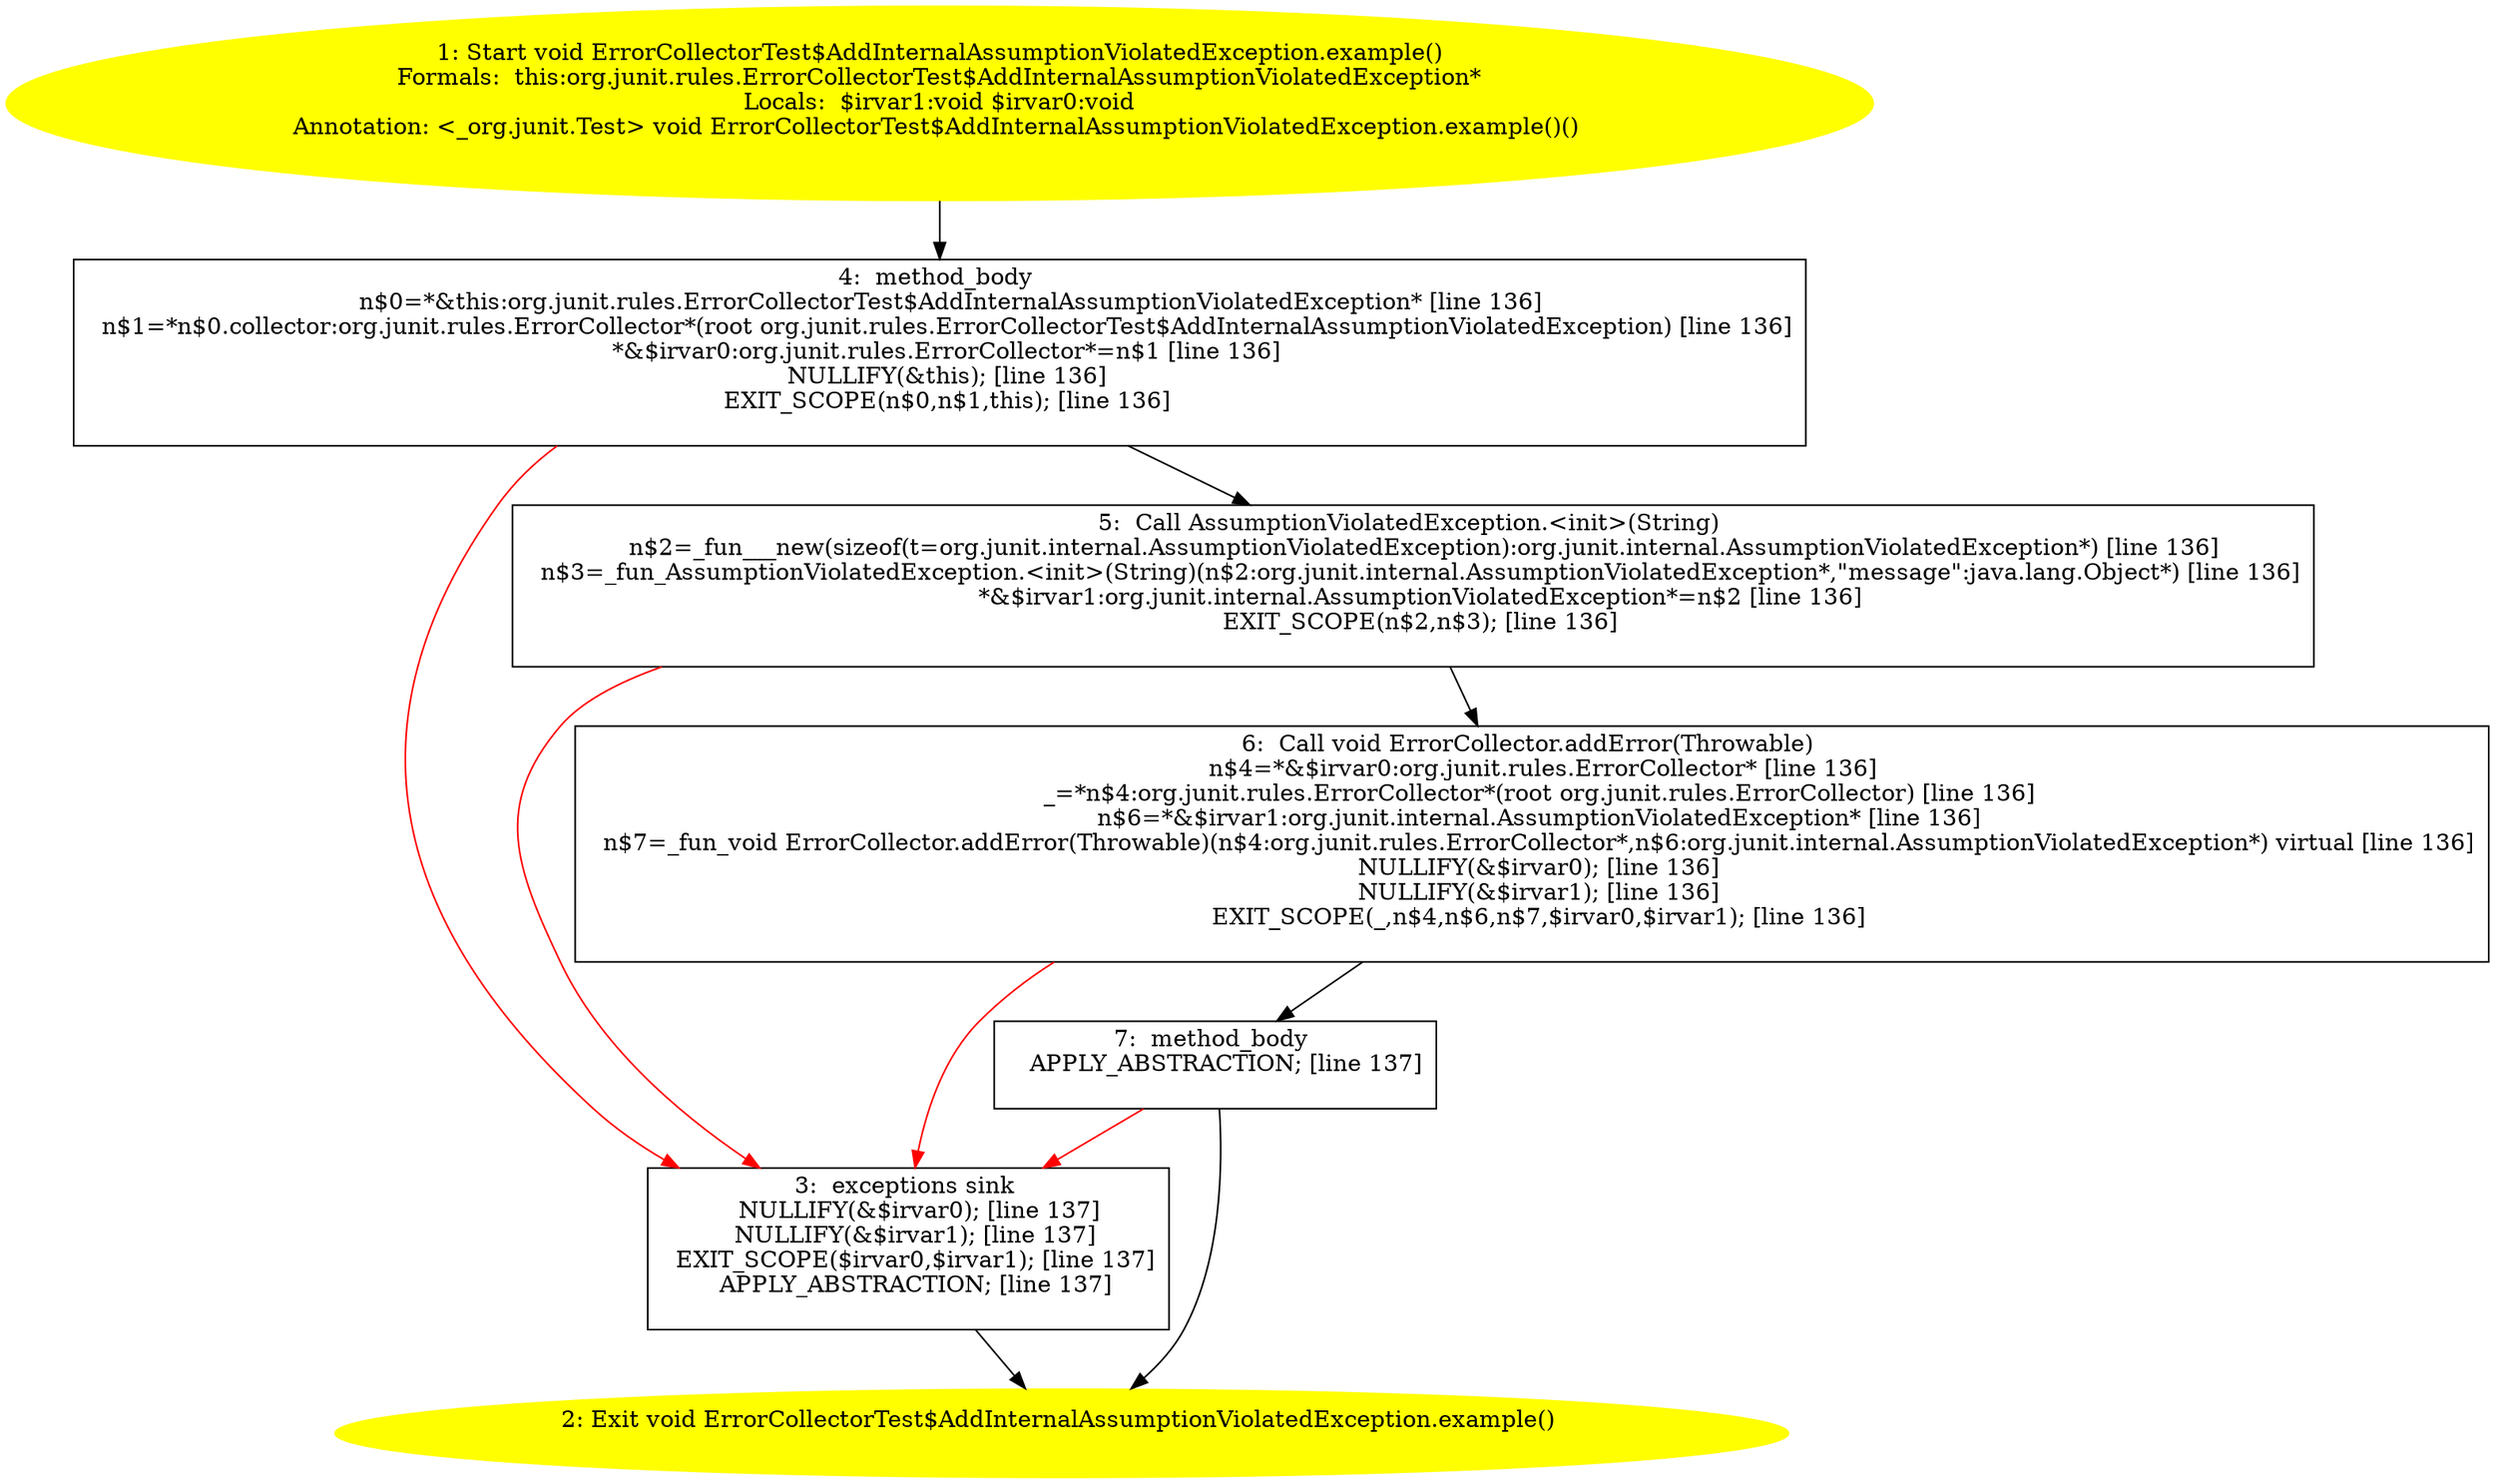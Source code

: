 /* @generated */
digraph cfg {
"org.junit.rules.ErrorCollectorTest$AddInternalAssumptionViolatedException.example():void.1df57e29a3c6c83dfbe0211d8e22aff7_1" [label="1: Start void ErrorCollectorTest$AddInternalAssumptionViolatedException.example()\nFormals:  this:org.junit.rules.ErrorCollectorTest$AddInternalAssumptionViolatedException*\nLocals:  $irvar1:void $irvar0:void\nAnnotation: <_org.junit.Test> void ErrorCollectorTest$AddInternalAssumptionViolatedException.example()() \n  " color=yellow style=filled]
	

	 "org.junit.rules.ErrorCollectorTest$AddInternalAssumptionViolatedException.example():void.1df57e29a3c6c83dfbe0211d8e22aff7_1" -> "org.junit.rules.ErrorCollectorTest$AddInternalAssumptionViolatedException.example():void.1df57e29a3c6c83dfbe0211d8e22aff7_4" ;
"org.junit.rules.ErrorCollectorTest$AddInternalAssumptionViolatedException.example():void.1df57e29a3c6c83dfbe0211d8e22aff7_2" [label="2: Exit void ErrorCollectorTest$AddInternalAssumptionViolatedException.example() \n  " color=yellow style=filled]
	

"org.junit.rules.ErrorCollectorTest$AddInternalAssumptionViolatedException.example():void.1df57e29a3c6c83dfbe0211d8e22aff7_3" [label="3:  exceptions sink \n   NULLIFY(&$irvar0); [line 137]\n  NULLIFY(&$irvar1); [line 137]\n  EXIT_SCOPE($irvar0,$irvar1); [line 137]\n  APPLY_ABSTRACTION; [line 137]\n " shape="box"]
	

	 "org.junit.rules.ErrorCollectorTest$AddInternalAssumptionViolatedException.example():void.1df57e29a3c6c83dfbe0211d8e22aff7_3" -> "org.junit.rules.ErrorCollectorTest$AddInternalAssumptionViolatedException.example():void.1df57e29a3c6c83dfbe0211d8e22aff7_2" ;
"org.junit.rules.ErrorCollectorTest$AddInternalAssumptionViolatedException.example():void.1df57e29a3c6c83dfbe0211d8e22aff7_4" [label="4:  method_body \n   n$0=*&this:org.junit.rules.ErrorCollectorTest$AddInternalAssumptionViolatedException* [line 136]\n  n$1=*n$0.collector:org.junit.rules.ErrorCollector*(root org.junit.rules.ErrorCollectorTest$AddInternalAssumptionViolatedException) [line 136]\n  *&$irvar0:org.junit.rules.ErrorCollector*=n$1 [line 136]\n  NULLIFY(&this); [line 136]\n  EXIT_SCOPE(n$0,n$1,this); [line 136]\n " shape="box"]
	

	 "org.junit.rules.ErrorCollectorTest$AddInternalAssumptionViolatedException.example():void.1df57e29a3c6c83dfbe0211d8e22aff7_4" -> "org.junit.rules.ErrorCollectorTest$AddInternalAssumptionViolatedException.example():void.1df57e29a3c6c83dfbe0211d8e22aff7_5" ;
	 "org.junit.rules.ErrorCollectorTest$AddInternalAssumptionViolatedException.example():void.1df57e29a3c6c83dfbe0211d8e22aff7_4" -> "org.junit.rules.ErrorCollectorTest$AddInternalAssumptionViolatedException.example():void.1df57e29a3c6c83dfbe0211d8e22aff7_3" [color="red" ];
"org.junit.rules.ErrorCollectorTest$AddInternalAssumptionViolatedException.example():void.1df57e29a3c6c83dfbe0211d8e22aff7_5" [label="5:  Call AssumptionViolatedException.<init>(String) \n   n$2=_fun___new(sizeof(t=org.junit.internal.AssumptionViolatedException):org.junit.internal.AssumptionViolatedException*) [line 136]\n  n$3=_fun_AssumptionViolatedException.<init>(String)(n$2:org.junit.internal.AssumptionViolatedException*,\"message\":java.lang.Object*) [line 136]\n  *&$irvar1:org.junit.internal.AssumptionViolatedException*=n$2 [line 136]\n  EXIT_SCOPE(n$2,n$3); [line 136]\n " shape="box"]
	

	 "org.junit.rules.ErrorCollectorTest$AddInternalAssumptionViolatedException.example():void.1df57e29a3c6c83dfbe0211d8e22aff7_5" -> "org.junit.rules.ErrorCollectorTest$AddInternalAssumptionViolatedException.example():void.1df57e29a3c6c83dfbe0211d8e22aff7_6" ;
	 "org.junit.rules.ErrorCollectorTest$AddInternalAssumptionViolatedException.example():void.1df57e29a3c6c83dfbe0211d8e22aff7_5" -> "org.junit.rules.ErrorCollectorTest$AddInternalAssumptionViolatedException.example():void.1df57e29a3c6c83dfbe0211d8e22aff7_3" [color="red" ];
"org.junit.rules.ErrorCollectorTest$AddInternalAssumptionViolatedException.example():void.1df57e29a3c6c83dfbe0211d8e22aff7_6" [label="6:  Call void ErrorCollector.addError(Throwable) \n   n$4=*&$irvar0:org.junit.rules.ErrorCollector* [line 136]\n  _=*n$4:org.junit.rules.ErrorCollector*(root org.junit.rules.ErrorCollector) [line 136]\n  n$6=*&$irvar1:org.junit.internal.AssumptionViolatedException* [line 136]\n  n$7=_fun_void ErrorCollector.addError(Throwable)(n$4:org.junit.rules.ErrorCollector*,n$6:org.junit.internal.AssumptionViolatedException*) virtual [line 136]\n  NULLIFY(&$irvar0); [line 136]\n  NULLIFY(&$irvar1); [line 136]\n  EXIT_SCOPE(_,n$4,n$6,n$7,$irvar0,$irvar1); [line 136]\n " shape="box"]
	

	 "org.junit.rules.ErrorCollectorTest$AddInternalAssumptionViolatedException.example():void.1df57e29a3c6c83dfbe0211d8e22aff7_6" -> "org.junit.rules.ErrorCollectorTest$AddInternalAssumptionViolatedException.example():void.1df57e29a3c6c83dfbe0211d8e22aff7_7" ;
	 "org.junit.rules.ErrorCollectorTest$AddInternalAssumptionViolatedException.example():void.1df57e29a3c6c83dfbe0211d8e22aff7_6" -> "org.junit.rules.ErrorCollectorTest$AddInternalAssumptionViolatedException.example():void.1df57e29a3c6c83dfbe0211d8e22aff7_3" [color="red" ];
"org.junit.rules.ErrorCollectorTest$AddInternalAssumptionViolatedException.example():void.1df57e29a3c6c83dfbe0211d8e22aff7_7" [label="7:  method_body \n   APPLY_ABSTRACTION; [line 137]\n " shape="box"]
	

	 "org.junit.rules.ErrorCollectorTest$AddInternalAssumptionViolatedException.example():void.1df57e29a3c6c83dfbe0211d8e22aff7_7" -> "org.junit.rules.ErrorCollectorTest$AddInternalAssumptionViolatedException.example():void.1df57e29a3c6c83dfbe0211d8e22aff7_2" ;
	 "org.junit.rules.ErrorCollectorTest$AddInternalAssumptionViolatedException.example():void.1df57e29a3c6c83dfbe0211d8e22aff7_7" -> "org.junit.rules.ErrorCollectorTest$AddInternalAssumptionViolatedException.example():void.1df57e29a3c6c83dfbe0211d8e22aff7_3" [color="red" ];
}
